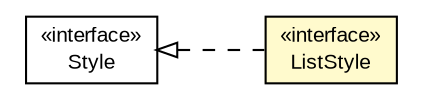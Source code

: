 #!/usr/local/bin/dot
#
# Class diagram 
# Generated by UMLGraph version R5_6-24-gf6e263 (http://www.umlgraph.org/)
#

digraph G {
	edge [fontname="arial",fontsize=10,labelfontname="arial",labelfontsize=10];
	node [fontname="arial",fontsize=10,shape=plaintext];
	nodesep=0.25;
	ranksep=0.5;
	rankdir=LR;
	// com.gwtplatform.carstore.client.resources.MobileDataListStyle.ListStyle
	c345138 [label=<<table title="com.gwtplatform.carstore.client.resources.MobileDataListStyle.ListStyle" border="0" cellborder="1" cellspacing="0" cellpadding="2" port="p" bgcolor="lemonChiffon" href="./MobileDataListStyle.ListStyle.html">
		<tr><td><table border="0" cellspacing="0" cellpadding="1">
<tr><td align="center" balign="center"> &#171;interface&#187; </td></tr>
<tr><td align="center" balign="center"> ListStyle </td></tr>
		</table></td></tr>
		</table>>, URL="./MobileDataListStyle.ListStyle.html", fontname="arial", fontcolor="black", fontsize=10.0];
	//com.gwtplatform.carstore.client.resources.MobileDataListStyle.ListStyle implements com.google.gwt.user.cellview.client.CellList.Style
	c345219:p -> c345138:p [dir=back,arrowtail=empty,style=dashed];
	// com.google.gwt.user.cellview.client.CellList.Style
	c345219 [label=<<table title="com.google.gwt.user.cellview.client.CellList.Style" border="0" cellborder="1" cellspacing="0" cellpadding="2" port="p">
		<tr><td><table border="0" cellspacing="0" cellpadding="1">
<tr><td align="center" balign="center"> &#171;interface&#187; </td></tr>
<tr><td align="center" balign="center"> Style </td></tr>
		</table></td></tr>
		</table>>, URL="null", fontname="arial", fontcolor="black", fontsize=10.0];
}

